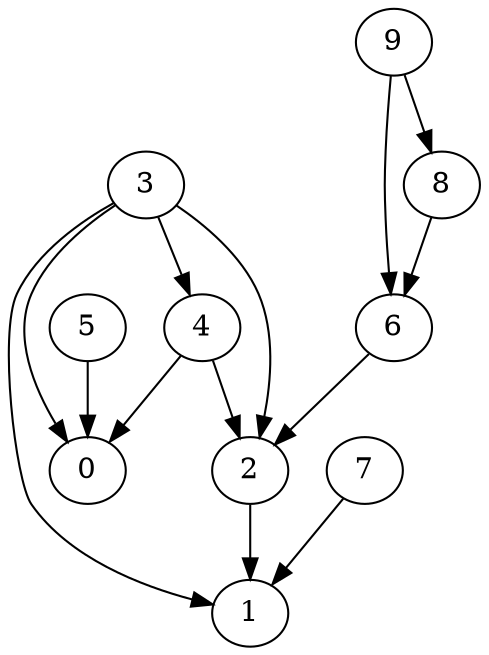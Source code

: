 digraph G {
  graph [splines=true overlap=false]
  node  [shape=ellipse, width=0.3, height=0.3]
  0 [label="0"];
  1 [label="1"];
  2 [label="2"];
  3 [label="3"];
  4 [label="4"];
  5 [label="5"];
  6 [label="6"];
  7 [label="7"];
  8 [label="8"];
  9 [label="9"];
  2 -> 1;
  3 -> 0;
  3 -> 1;
  3 -> 2;
  3 -> 4;
  4 -> 0;
  4 -> 2;
  5 -> 0;
  6 -> 2;
  7 -> 1;
  8 -> 6;
  9 -> 6;
  9 -> 8;
}
